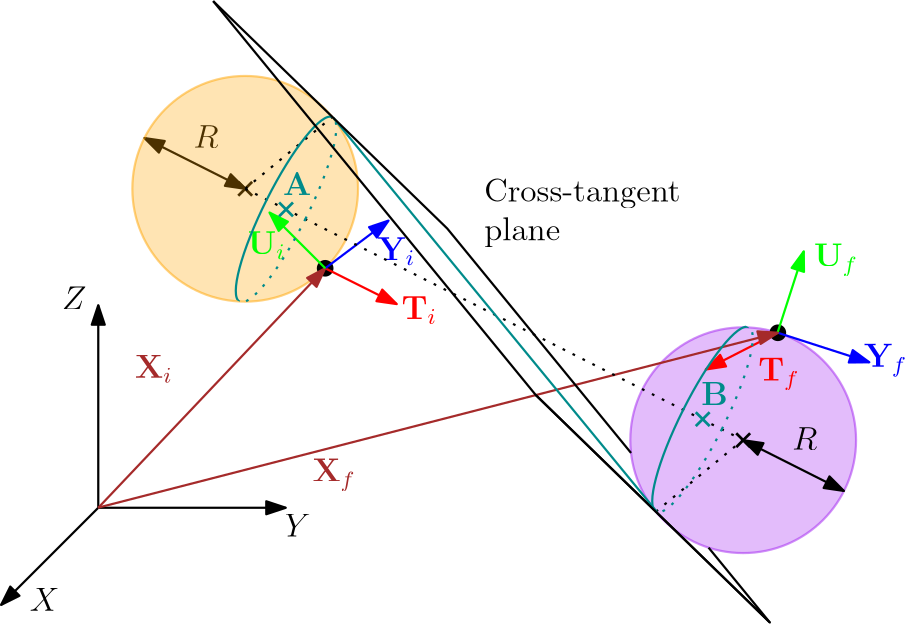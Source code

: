 <?xml version="1.0"?>
<!DOCTYPE ipe SYSTEM "ipe.dtd">
<ipe version="70218" creator="Ipe 7.2.24">
<info created="D:20240711120018" modified="D:20241015094747"/>
<ipestyle name="basic">
<symbol name="arrow/arc(spx)">
<path stroke="sym-stroke" fill="sym-stroke" pen="sym-pen">
0 0 m
-1 0.333 l
-1 -0.333 l
h
</path>
</symbol>
<symbol name="arrow/farc(spx)">
<path stroke="sym-stroke" fill="white" pen="sym-pen">
0 0 m
-1 0.333 l
-1 -0.333 l
h
</path>
</symbol>
<symbol name="arrow/ptarc(spx)">
<path stroke="sym-stroke" fill="sym-stroke" pen="sym-pen">
0 0 m
-1 0.333 l
-0.8 0 l
-1 -0.333 l
h
</path>
</symbol>
<symbol name="arrow/fptarc(spx)">
<path stroke="sym-stroke" fill="white" pen="sym-pen">
0 0 m
-1 0.333 l
-0.8 0 l
-1 -0.333 l
h
</path>
</symbol>
<symbol name="mark/circle(sx)" transformations="translations">
<path fill="sym-stroke">
0.6 0 0 0.6 0 0 e
0.4 0 0 0.4 0 0 e
</path>
</symbol>
<symbol name="mark/disk(sx)" transformations="translations">
<path fill="sym-stroke">
0.6 0 0 0.6 0 0 e
</path>
</symbol>
<symbol name="mark/fdisk(sfx)" transformations="translations">
<group>
<path fill="sym-fill">
0.5 0 0 0.5 0 0 e
</path>
<path fill="sym-stroke" fillrule="eofill">
0.6 0 0 0.6 0 0 e
0.4 0 0 0.4 0 0 e
</path>
</group>
</symbol>
<symbol name="mark/box(sx)" transformations="translations">
<path fill="sym-stroke" fillrule="eofill">
-0.6 -0.6 m
0.6 -0.6 l
0.6 0.6 l
-0.6 0.6 l
h
-0.4 -0.4 m
0.4 -0.4 l
0.4 0.4 l
-0.4 0.4 l
h
</path>
</symbol>
<symbol name="mark/square(sx)" transformations="translations">
<path fill="sym-stroke">
-0.6 -0.6 m
0.6 -0.6 l
0.6 0.6 l
-0.6 0.6 l
h
</path>
</symbol>
<symbol name="mark/fsquare(sfx)" transformations="translations">
<group>
<path fill="sym-fill">
-0.5 -0.5 m
0.5 -0.5 l
0.5 0.5 l
-0.5 0.5 l
h
</path>
<path fill="sym-stroke" fillrule="eofill">
-0.6 -0.6 m
0.6 -0.6 l
0.6 0.6 l
-0.6 0.6 l
h
-0.4 -0.4 m
0.4 -0.4 l
0.4 0.4 l
-0.4 0.4 l
h
</path>
</group>
</symbol>
<symbol name="mark/cross(sx)" transformations="translations">
<group>
<path fill="sym-stroke">
-0.43 -0.57 m
0.57 0.43 l
0.43 0.57 l
-0.57 -0.43 l
h
</path>
<path fill="sym-stroke">
-0.43 0.57 m
0.57 -0.43 l
0.43 -0.57 l
-0.57 0.43 l
h
</path>
</group>
</symbol>
<symbol name="arrow/fnormal(spx)">
<path stroke="sym-stroke" fill="white" pen="sym-pen">
0 0 m
-1 0.333 l
-1 -0.333 l
h
</path>
</symbol>
<symbol name="arrow/pointed(spx)">
<path stroke="sym-stroke" fill="sym-stroke" pen="sym-pen">
0 0 m
-1 0.333 l
-0.8 0 l
-1 -0.333 l
h
</path>
</symbol>
<symbol name="arrow/fpointed(spx)">
<path stroke="sym-stroke" fill="white" pen="sym-pen">
0 0 m
-1 0.333 l
-0.8 0 l
-1 -0.333 l
h
</path>
</symbol>
<symbol name="arrow/linear(spx)">
<path stroke="sym-stroke" pen="sym-pen">
-1 0.333 m
0 0 l
-1 -0.333 l
</path>
</symbol>
<symbol name="arrow/fdouble(spx)">
<path stroke="sym-stroke" fill="white" pen="sym-pen">
0 0 m
-1 0.333 l
-1 -0.333 l
h
-1 0 m
-2 0.333 l
-2 -0.333 l
h
</path>
</symbol>
<symbol name="arrow/double(spx)">
<path stroke="sym-stroke" fill="sym-stroke" pen="sym-pen">
0 0 m
-1 0.333 l
-1 -0.333 l
h
-1 0 m
-2 0.333 l
-2 -0.333 l
h
</path>
</symbol>
<symbol name="arrow/mid-normal(spx)">
<path stroke="sym-stroke" fill="sym-stroke" pen="sym-pen">
0.5 0 m
-0.5 0.333 l
-0.5 -0.333 l
h
</path>
</symbol>
<symbol name="arrow/mid-fnormal(spx)">
<path stroke="sym-stroke" fill="white" pen="sym-pen">
0.5 0 m
-0.5 0.333 l
-0.5 -0.333 l
h
</path>
</symbol>
<symbol name="arrow/mid-pointed(spx)">
<path stroke="sym-stroke" fill="sym-stroke" pen="sym-pen">
0.5 0 m
-0.5 0.333 l
-0.3 0 l
-0.5 -0.333 l
h
</path>
</symbol>
<symbol name="arrow/mid-fpointed(spx)">
<path stroke="sym-stroke" fill="white" pen="sym-pen">
0.5 0 m
-0.5 0.333 l
-0.3 0 l
-0.5 -0.333 l
h
</path>
</symbol>
<symbol name="arrow/mid-double(spx)">
<path stroke="sym-stroke" fill="sym-stroke" pen="sym-pen">
1 0 m
0 0.333 l
0 -0.333 l
h
0 0 m
-1 0.333 l
-1 -0.333 l
h
</path>
</symbol>
<symbol name="arrow/mid-fdouble(spx)">
<path stroke="sym-stroke" fill="white" pen="sym-pen">
1 0 m
0 0.333 l
0 -0.333 l
h
0 0 m
-1 0.333 l
-1 -0.333 l
h
</path>
</symbol>
<anglesize name="22.5 deg" value="22.5"/>
<anglesize name="30 deg" value="30"/>
<anglesize name="45 deg" value="45"/>
<anglesize name="60 deg" value="60"/>
<anglesize name="90 deg" value="90"/>
<arrowsize name="large" value="10"/>
<arrowsize name="small" value="5"/>
<arrowsize name="tiny" value="3"/>
<color name="blue" value="0 0 1"/>
<color name="brown" value="0.647 0.165 0.165"/>
<color name="darkblue" value="0 0 0.545"/>
<color name="darkcyan" value="0 0.545 0.545"/>
<color name="darkgray" value="0.663"/>
<color name="darkgreen" value="0 0.392 0"/>
<color name="darkmagenta" value="0.545 0 0.545"/>
<color name="darkorange" value="1 0.549 0"/>
<color name="darkred" value="0.545 0 0"/>
<color name="gold" value="1 0.843 0"/>
<color name="gray" value="0.745"/>
<color name="green" value="0 1 0"/>
<color name="lightblue" value="0.678 0.847 0.902"/>
<color name="lightcyan" value="0.878 1 1"/>
<color name="lightgray" value="0.827"/>
<color name="lightgreen" value="0.565 0.933 0.565"/>
<color name="lightyellow" value="1 1 0.878"/>
<color name="navy" value="0 0 0.502"/>
<color name="orange" value="1 0.647 0"/>
<color name="pink" value="1 0.753 0.796"/>
<color name="purple" value="0.627 0.125 0.941"/>
<color name="red" value="1 0 0"/>
<color name="seagreen" value="0.18 0.545 0.341"/>
<color name="turquoise" value="0.251 0.878 0.816"/>
<color name="violet" value="0.933 0.51 0.933"/>
<color name="yellow" value="1 1 0"/>
<dashstyle name="dash dot dotted" value="[4 2 1 2 1 2] 0"/>
<dashstyle name="dash dotted" value="[4 2 1 2] 0"/>
<dashstyle name="dashed" value="[4] 0"/>
<dashstyle name="dotted" value="[1 3] 0"/>
<gridsize name="10 pts (~3.5 mm)" value="10"/>
<gridsize name="14 pts (~5 mm)" value="14"/>
<gridsize name="16 pts (~6 mm)" value="16"/>
<gridsize name="20 pts (~7 mm)" value="20"/>
<gridsize name="28 pts (~10 mm)" value="28"/>
<gridsize name="32 pts (~12 mm)" value="32"/>
<gridsize name="4 pts" value="4"/>
<gridsize name="56 pts (~20 mm)" value="56"/>
<gridsize name="8 pts (~3 mm)" value="8"/>
<opacity name="10%" value="0.1"/>
<opacity name="30%" value="0.3"/>
<opacity name="50%" value="0.5"/>
<opacity name="75%" value="0.75"/>
<pen name="fat" value="1.2"/>
<pen name="heavier" value="0.8"/>
<pen name="ultrafat" value="2"/>
<symbolsize name="large" value="5"/>
<symbolsize name="small" value="2"/>
<symbolsize name="tiny" value="1.1"/>
<textsize name="Huge" value="\Huge"/>
<textsize name="LARGE" value="\LARGE"/>
<textsize name="Large" value="\Large"/>
<textsize name="footnote" value="\footnotesize"/>
<textsize name="huge" value="\huge"/>
<textsize name="large" value="\large"/>
<textsize name="small" value="\small"/>
<textsize name="tiny" value="\tiny"/>
<textstyle name="center" begin="\begin{center}" end="\end{center}"/>
<textstyle name="item" begin="\begin{itemize}\item{}" end="\end{itemize}"/>
<textstyle name="itemize" begin="\begin{itemize}" end="\end{itemize}"/>
<tiling name="falling" angle="-60" step="4" width="1"/>
<tiling name="rising" angle="30" step="4" width="1"/>
</ipestyle>
<page>
<layer name="alpha"/>
<view layers="alpha" active="alpha"/>
<path layer="alpha" matrix="1 0 0 1 25.2698 0" stroke="black" pen="heavier" arrow="normal/normal">
162.456 533.684 m
229.942 533.684 l
</path>
<path matrix="1 0 0 1 25.2698 0" stroke="black" pen="heavier" arrow="normal/normal">
162.456 533.684 m
162.456 606.589 l
</path>
<path matrix="1 0 0 1 25.2698 0" stroke="black" pen="heavier" arrow="normal/normal">
162.456 533.684 m
127.481 498.709 l
</path>
<text matrix="1 0 0 1 40.0133 14.6121" transformations="translations" pos="123.048 481.961" stroke="black" type="label" width="10.655" height="8.169" depth="0" valign="baseline" size="large" style="math">X</text>
<text matrix="1 0 0 1 131.759 41.3377" transformations="translations" pos="123.048 481.961" stroke="black" type="label" width="9.393" height="8.169" depth="0" valign="baseline" size="large" style="math">Y</text>
<text matrix="1 0 0 1 51.555 123.114" transformations="translations" pos="123.048 481.961" stroke="black" type="label" width="8.871" height="8.169" depth="0" valign="baseline" size="large" style="math">Z</text>
<path stroke="purple" fill="purple" pen="heavier" opacity="30%" stroke-opacity="50%">
40.6323 0 0 40.6323 419.898 558.005 e
</path>
<text matrix="1 0 0 1 -13.8459 -10.5992" transformations="translations" pos="214.839 591.059" stroke="brown" type="label" width="13.538" height="8.206" depth="1.79" valign="baseline" size="large" style="math">\mathbf{X}_i</text>
<use matrix="1 0 0 1 0.175739 -2.8861" name="mark/cross(sx)" pos="240.443 651.402" size="large" stroke="black"/>
<text matrix="1 0 0 1 -3.63133 -6.39845" transformations="translations" pos="225.663 669.521" stroke="black" type="label" width="9.009" height="8.169" depth="0" valign="baseline" size="large" style="math">R</text>
<path matrix="1 0 0 1 0.0001911 -0.00006837" stroke="black" pen="heavier" arrow="normal/normal" rarrow="normal/normal">
240.618 648.516 m
204.353 666.778 l
</path>
<use matrix="1 0 0 1 -0.00036844 -0.00010067" name="mark/disk(sx)" pos="432.375 596.674" size="large" stroke="black"/>
<path matrix="1 0 0 1 -204.221 13.1809" stroke="orange" fill="orange" pen="heavier" opacity="30%" stroke-opacity="50%">
40.6207 0 0 40.6207 444.839 635.336 e
</path>
<use matrix="1 0 0 1 -0.0000501 -0.00035876" name="mark/cross(sx)" pos="419.898 558.005" size="large" stroke="black"/>
<use matrix="1 0 0 1 0.0742679 0.0926447" name="mark/disk(sx)" pos="269.331 619.804" size="large" stroke="black"/>
<path matrix="0.999468 0 0 0.999468 0.218395 0.42221" stroke="red" pen="heavier" arrow="normal/normal">
269.331 619.804 m
295.115 606.912 l
</path>
<path matrix="1.22413 0 0 0.754125 -60.2704 152.489" stroke="blue" pen="heavier" arrow="normal/normal">
269.331 619.804 m
287.944 642.546 l
</path>
<path matrix="0.764531 0 0 1.0012 63.5227 -0.641472" stroke="brown" pen="heavier" arrow="normal/normal">
162.456 533.684 m
269.331 619.804 l
</path>
<text matrix="1 0 0 1 42.4581 -47.2664" transformations="translations" pos="254.45 648.903" stroke="red" type="label" width="12.735" height="8.206" depth="1.79" valign="baseline" size="large" style="math">\mathbf{T}_i</text>
<path matrix="1 0 0 1 0.102308 0.103086" stroke="green" pen="heavier" arrow="normal/normal">
269.331 619.804 m
249.276 639.859 l
</path>
<text matrix="1 0 0 1 -12.9566 -23.9209" transformations="translations" pos="254.45 648.903" stroke="green" type="label" width="13.718" height="8.206" depth="1.79" valign="baseline" size="large" style="math">\mathbf{U}_i</text>
<text matrix="1 0 0 1 33.8346 -26.1167" transformations="translations" pos="254.45 648.903" stroke="blue" type="label" width="13.538" height="8.206" depth="1.79" valign="baseline" size="large" style="math">\mathbf{Y}_i</text>
<text matrix="1 0 0 1 211.914 -115.171" transformations="translations" pos="225.663 669.521" stroke="black" type="label" width="9.009" height="8.169" depth="0" valign="baseline" size="large" style="math">R</text>
<path matrix="1 0 0 1 215.545 -108.773" stroke="black" pen="heavier" arrow="normal/normal" rarrow="normal/normal">
240.618 648.516 m
204.353 666.778 l
</path>
<text matrix="1 0 0 1 49.975 -47.9179" transformations="translations" pos="214.839 591.059" stroke="brown" type="label" width="15.601" height="8.206" depth="3.34" valign="baseline" size="large" style="math">\mathbf{X}_f</text>
<path matrix="0.951781 -0.306779 0.306779 0.951781 -162.298 161.447" stroke="blue" pen="heavier" arrow="normal/normal">
432.375 596.674 m
467.068 596.674 l
</path>
<path matrix="0.951781 -0.306779 0.306779 0.951781 -162.298 161.447" stroke="red" pen="heavier" arrow="normal/normal">
432.375 596.674 m
411.837 576.136 l
</path>
<path matrix="0.951781 -0.306779 0.306779 0.951781 -162.298 161.447" stroke="green" pen="heavier" arrow="normal/normal">
432.375 596.674 m
432.375 627.435 l
</path>
<text matrix="1 0 0 1 170.875 -69.4167" transformations="translations" pos="254.45 648.903" stroke="red" type="label" width="14.799" height="8.206" depth="3.34" valign="baseline" size="large" style="math">\mathbf{T}_f</text>
<text matrix="1 0 0 1 208.906 -64.4512" transformations="translations" pos="254.45 648.903" stroke="blue" type="label" width="15.601" height="8.206" depth="3.34" valign="baseline" size="large" style="math">\mathbf{Y}_f</text>
<text matrix="1 0 0 1 190.966 -28.3345" transformations="translations" pos="254.45 648.903" stroke="green" type="label" width="15.781" height="8.206" depth="3.34" valign="baseline" size="large" style="math">\mathbf{U}_f</text>
<path matrix="0.906415 0 0 1 40.3727 0.0315405" stroke="brown" pen="heavier" arrow="normal/normal">
162.456 533.684 m
432.475 596.642 l
</path>
<path stroke="black" dash="dotted" pen="heavier">
240.618 648.516 m
420.124 557.928 l
</path>
<path matrix="0.656169 0 0 0.656169 82.7319 222.98" stroke="black" dash="dotted" pen="heavier">
240.618 648.517 m
288.392 687.886 l
</path>
<path matrix="0.656169 0 0 0.656169 230.574 106.745" stroke="black" dash="dotted" pen="heavier">
240.618 648.517 m
288.392 687.886 l
</path>
<group matrix="1 0 0 1 50.7104 213.773" clip="187.919 394.092 m
221.317 460.544 l
261.743 440.225 l
228.344 373.774 l
h
">
<path matrix="0.186923 -0.0939481 0.449073 0.893495 -131.006 -121.506" stroke="darkcyan" dash="dotted" pen="heavier">
37.1869 0 0 37.1869 255.328 641.092 e
</path>
</group>
<group matrix="1 0 0 1 -173.705 235.666" clip="412.334 372.2 m
445.732 438.651 l
375.298 474.051 l
341.9 407.6 l
h
">
<path matrix="0.186923 -0.0939481 0.449073 0.893495 93.4094 -143.399" stroke="darkcyan" pen="heavier">
37.1869 0 0 37.1869 255.328 641.092 e
</path>
</group>
<group matrix="1 0 0 1 200.63 138.117" clip="187.919 394.092 m
221.317 460.544 l
261.743 440.225 l
228.344 373.774 l
h
">
<path matrix="0.186923 -0.0939481 0.449073 0.893495 -131.006 -121.506" stroke="darkcyan" dash="dotted" pen="heavier">
37.1869 0 0 37.1869 255.328 641.092 e
</path>
</group>
<group matrix="1 0 0 1 -23.7855 160.009" clip="412.334 372.2 m
445.732 438.651 l
375.298 474.051 l
341.9 407.6 l
h
">
<path matrix="0.186923 -0.0939481 0.449073 0.893495 93.4094 -143.399" stroke="darkcyan" pen="heavier">
37.1869 0 0 37.1869 255.328 641.092 e
</path>
</group>
<use name="mark/cross(sx)" pos="255.328 641.092" size="large" stroke="darkcyan"/>
<use matrix="1 0 0 1 149.991 -75.5153" name="mark/cross(sx)" pos="255.328 641.092" size="large" stroke="darkcyan"/>
<path matrix="1.94892 0 0 1.94892 -327.599 -544.923" stroke="black" pen="heavier">
345.234 574.258 m
388.47 532.251 l
</path>
<path matrix="1.99625 0 0 1.99625 -270.613 -672.042" stroke="darkcyan" pen="heavier">
330.371 603.222 m
271.966 674.35 l
</path>
<path stroke="black" pen="heavier">
229.093 716.078 m
313.356 634.209 l
379.527 553.409 l
</path>
<path stroke="black" pen="heavier">
407.433 519.332 m
429.498 492.389 l
345.234 574.258 l
229.093 716.078 l
</path>
<text matrix="1 0 0 1 12.6379 0" transformations="translations" pos="314.042 652.124" stroke="black" type="minipage" width="91.2741" height="14.702" depth="9.74" valign="top" size="large">Cross-tangent plane</text>
<text matrix="1 0 0 1 -6.28519 -7.39434" transformations="translations" pos="260.543 653.633" stroke="darkcyan" type="label" width="10.156" height="8.203" depth="0" valign="baseline" size="large" style="math">\mathbf{A}</text>
<text matrix="1 0 0 1 144.259 -82.9487" transformations="translations" pos="260.543 653.633" stroke="darkcyan" type="label" width="9.561" height="8.203" depth="0" valign="baseline" size="large" style="math">\mathbf{B}</text>
</page>
</ipe>
